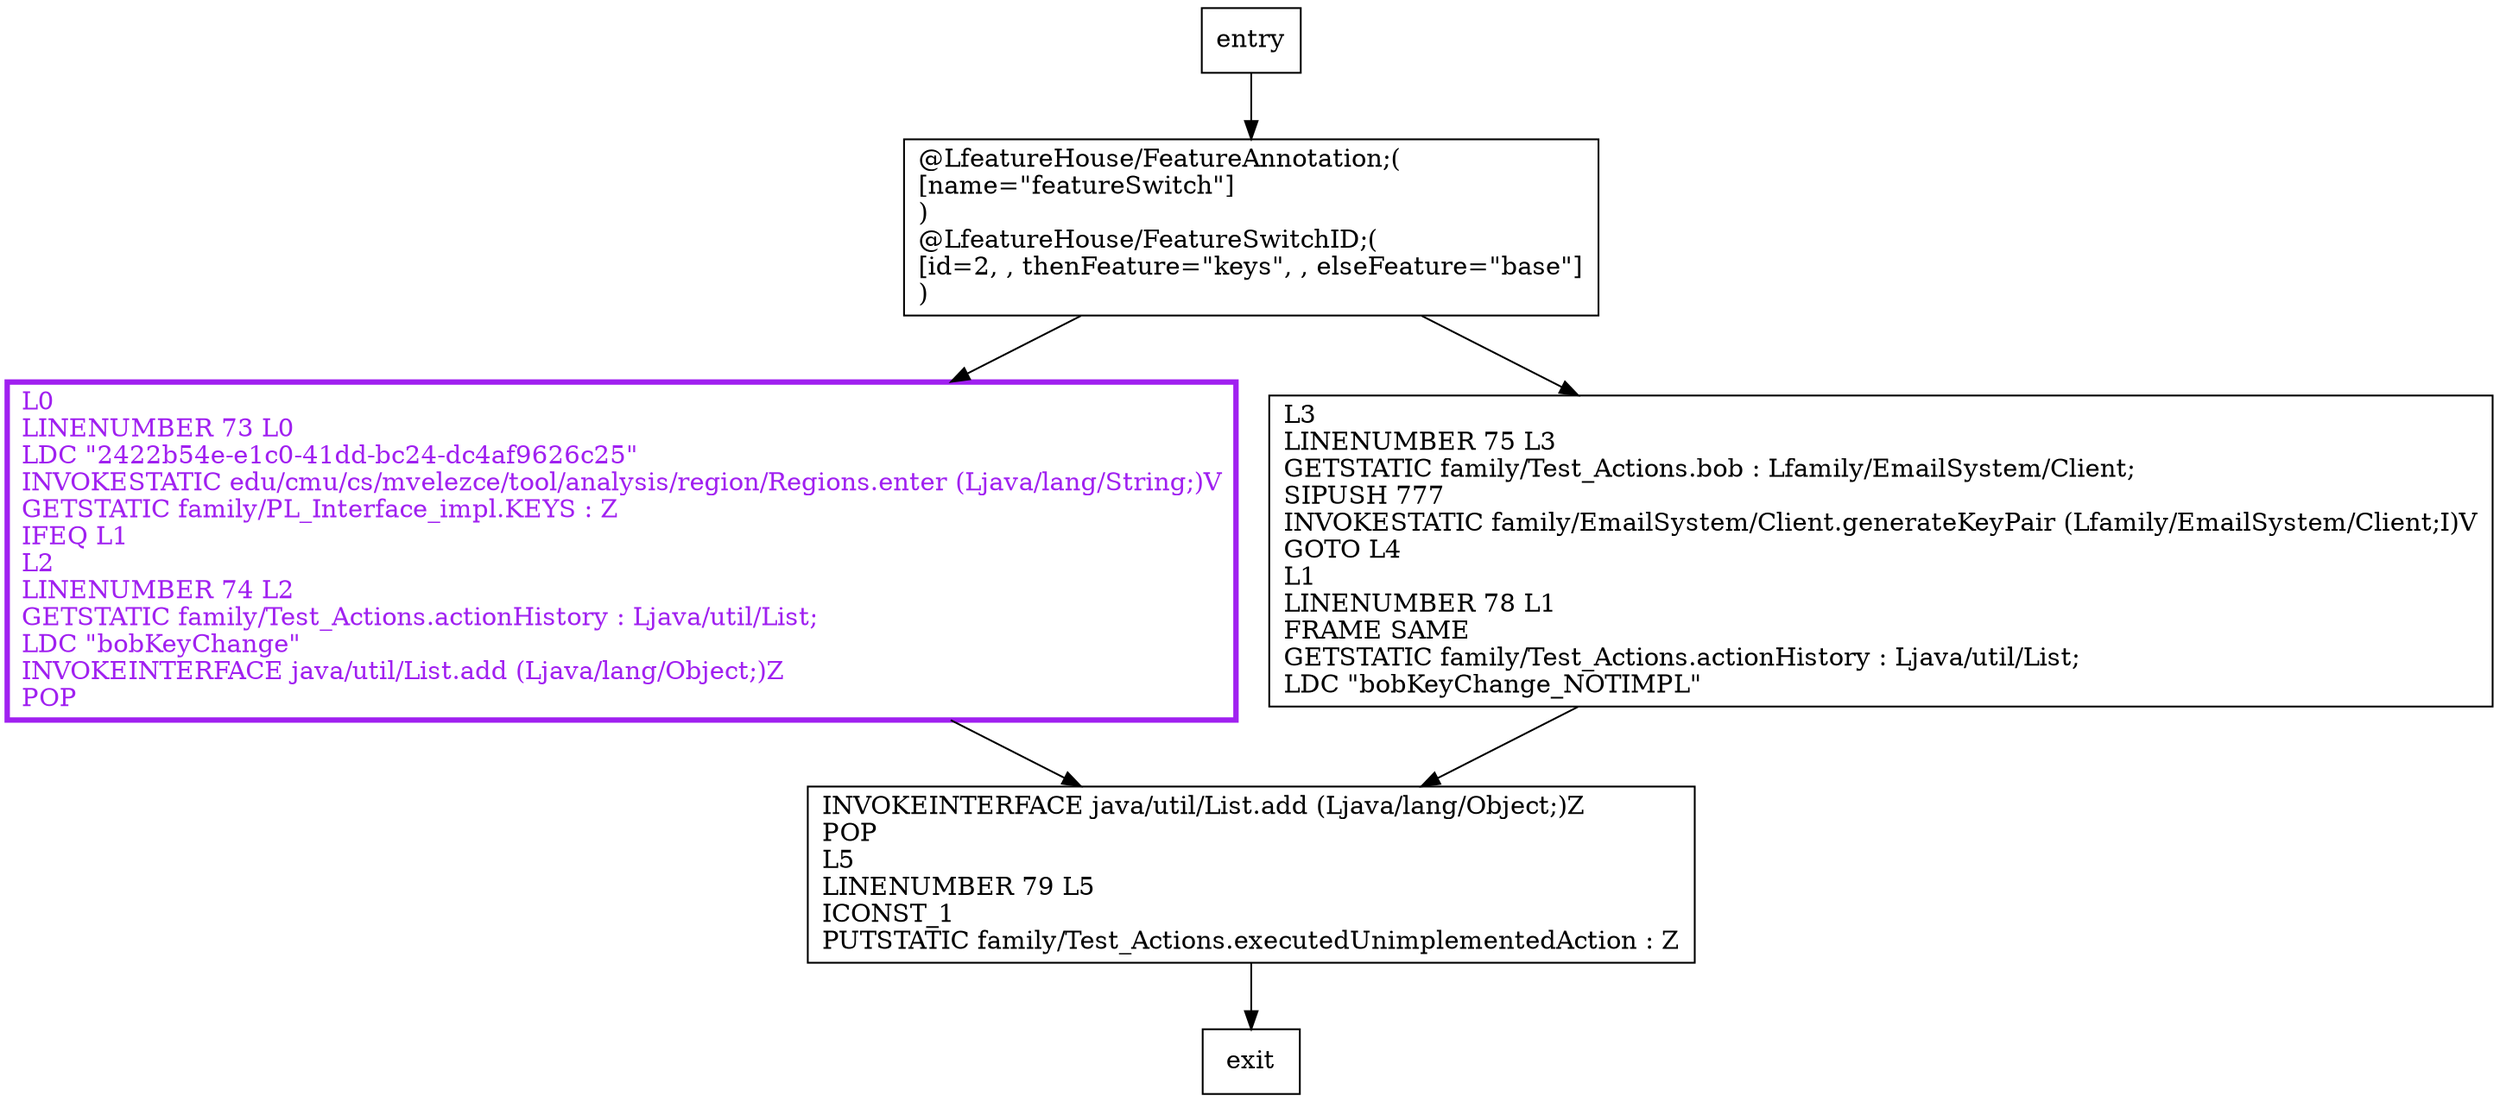 digraph bobKeyChange {
node [shape=record];
1202613272 [label="L0\lLINENUMBER 73 L0\lLDC \"2422b54e-e1c0-41dd-bc24-dc4af9626c25\"\lINVOKESTATIC edu/cmu/cs/mvelezce/tool/analysis/region/Regions.enter (Ljava/lang/String;)V\lGETSTATIC family/PL_Interface_impl.KEYS : Z\lIFEQ L1\lL2\lLINENUMBER 74 L2\lGETSTATIC family/Test_Actions.actionHistory : Ljava/util/List;\lLDC \"bobKeyChange\"\lINVOKEINTERFACE java/util/List.add (Ljava/lang/Object;)Z\lPOP\l"];
943043201 [label="INVOKEINTERFACE java/util/List.add (Ljava/lang/Object;)Z\lPOP\lL5\lLINENUMBER 79 L5\lICONST_1\lPUTSTATIC family/Test_Actions.executedUnimplementedAction : Z\l"];
778498493 [label="L3\lLINENUMBER 75 L3\lGETSTATIC family/Test_Actions.bob : Lfamily/EmailSystem/Client;\lSIPUSH 777\lINVOKESTATIC family/EmailSystem/Client.generateKeyPair (Lfamily/EmailSystem/Client;I)V\lGOTO L4\lL1\lLINENUMBER 78 L1\lFRAME SAME\lGETSTATIC family/Test_Actions.actionHistory : Ljava/util/List;\lLDC \"bobKeyChange_NOTIMPL\"\l"];
1813184924 [label="@LfeatureHouse/FeatureAnnotation;(\l[name=\"featureSwitch\"]\l)\l@LfeatureHouse/FeatureSwitchID;(\l[id=2, , thenFeature=\"keys\", , elseFeature=\"base\"]\l)\l"];
entry;
exit;
entry -> 1813184924;
1202613272 -> 943043201;
943043201 -> exit;
778498493 -> 943043201;
1813184924 -> 1202613272;
1813184924 -> 778498493;
1202613272[fontcolor="purple", penwidth=3, color="purple"];
}
